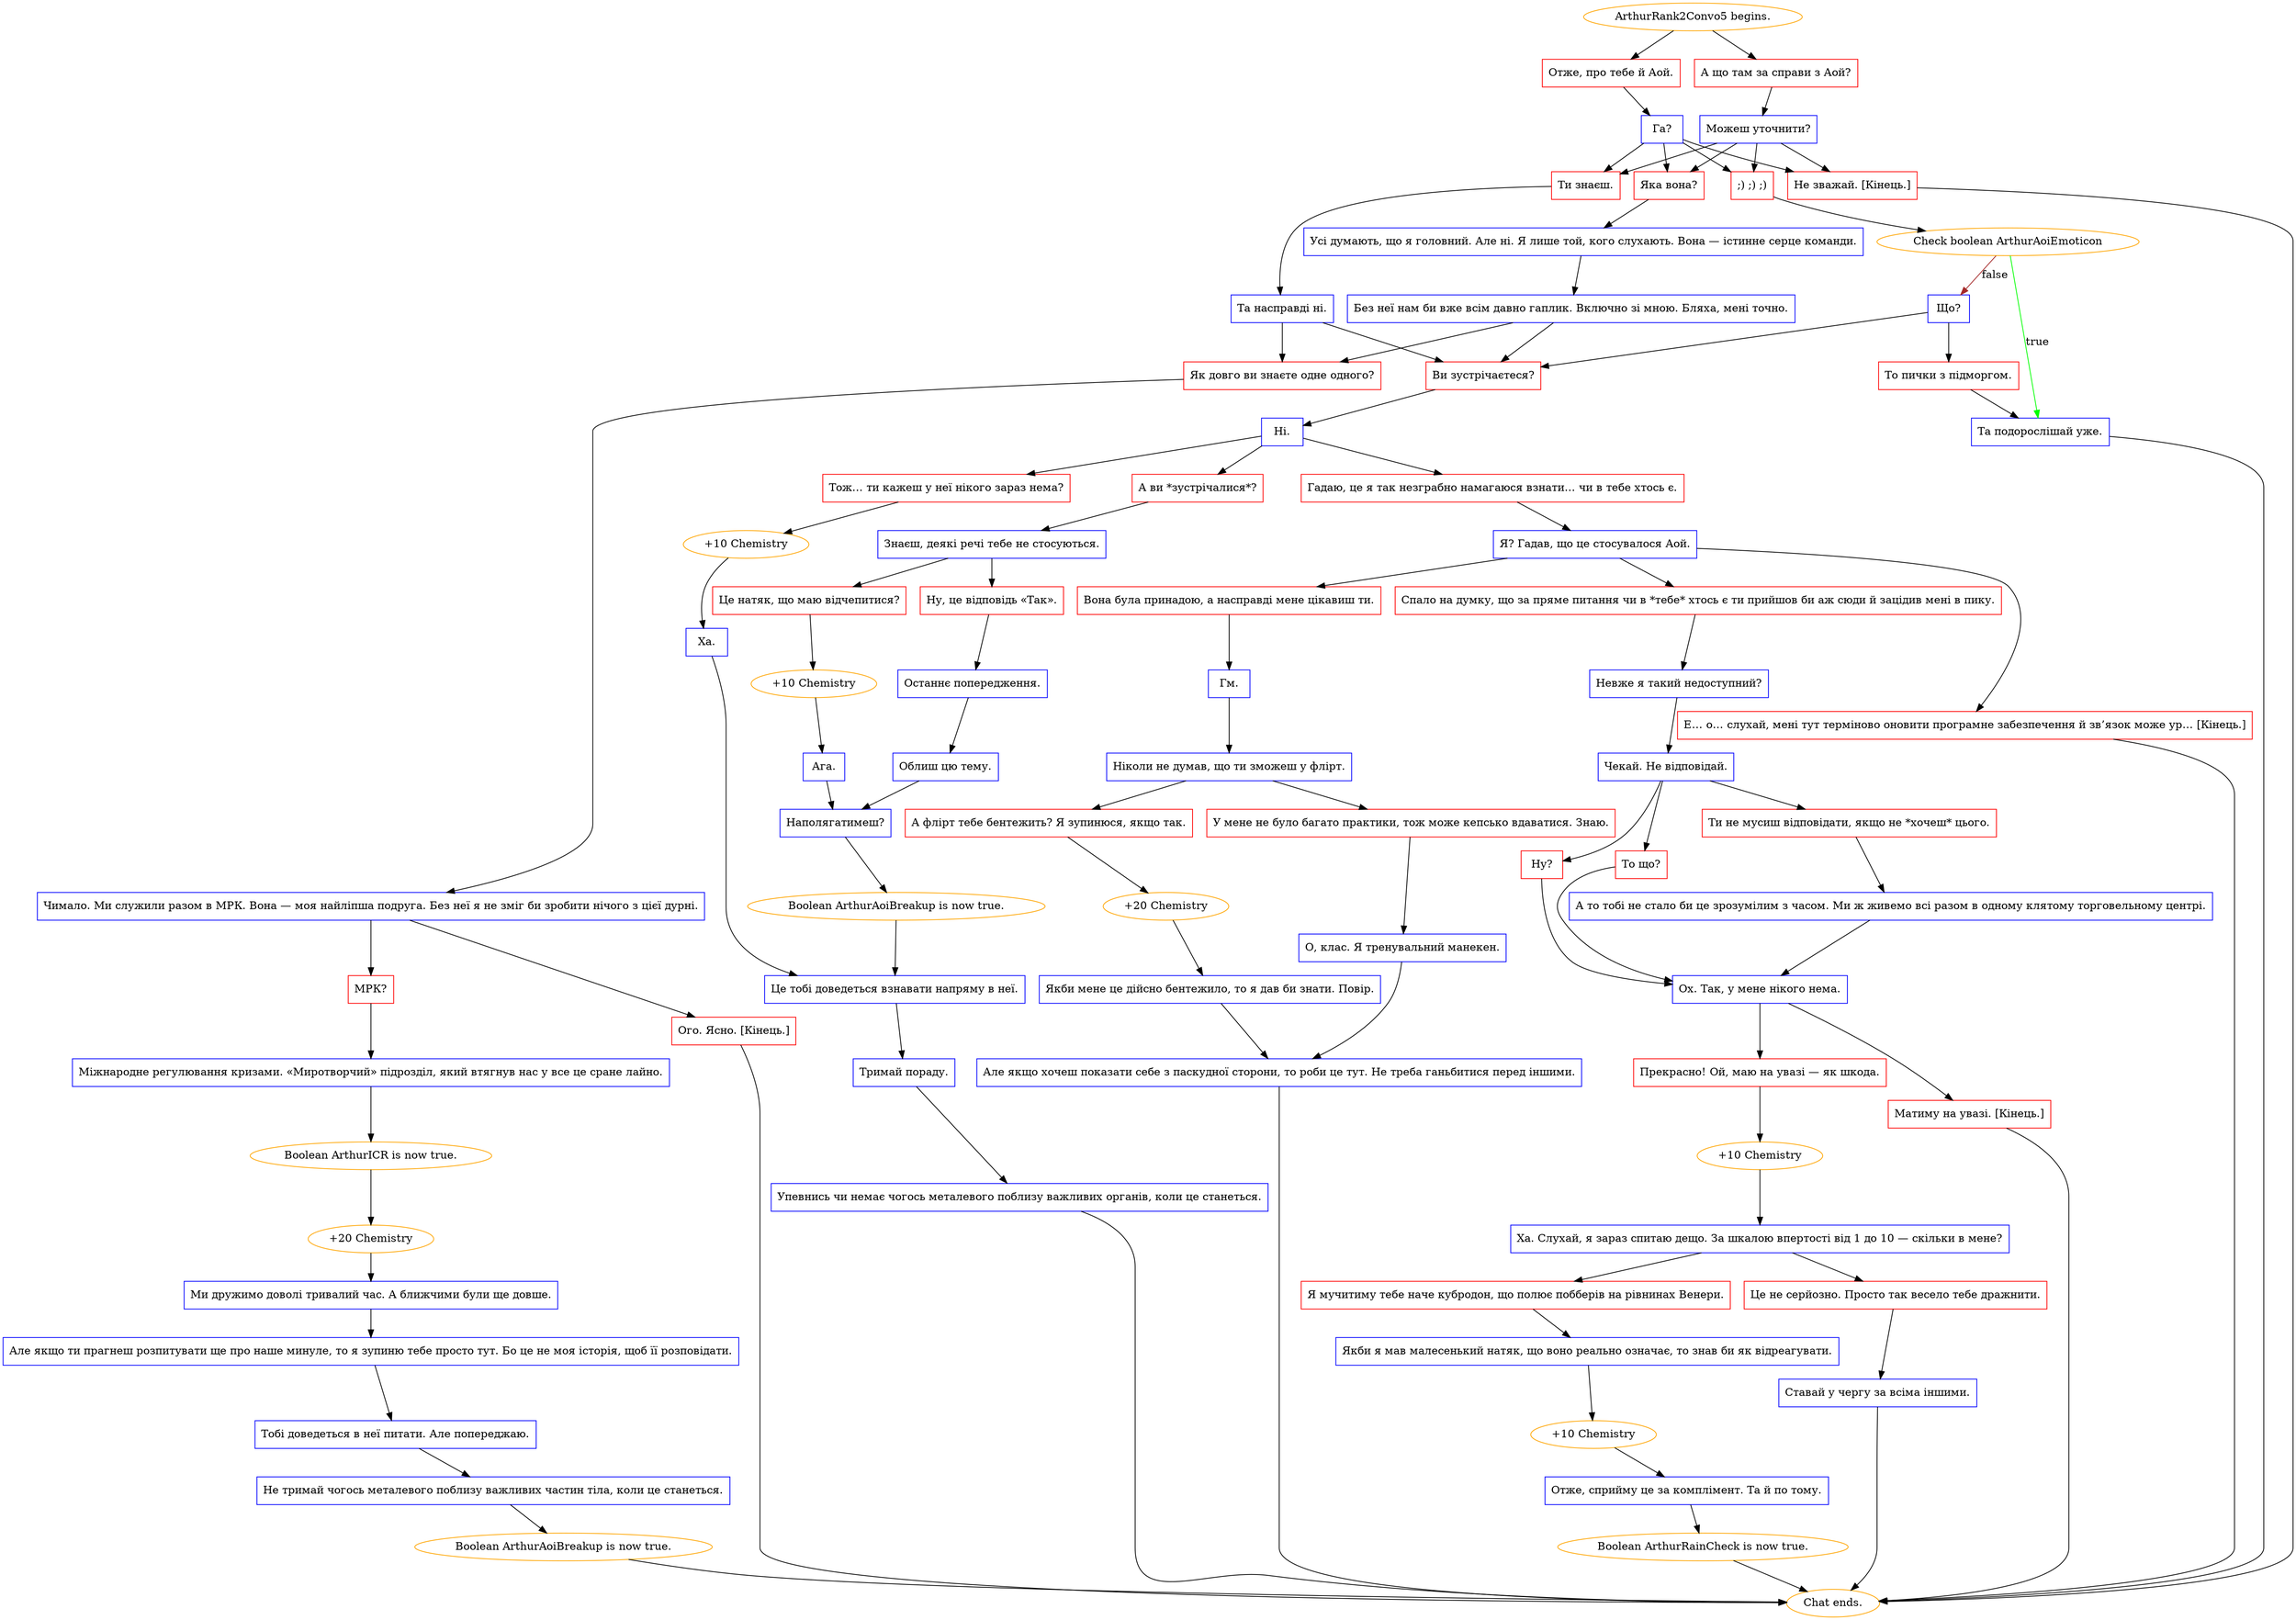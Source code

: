digraph {
	"ArthurRank2Convo5 begins." [color=orange];
		"ArthurRank2Convo5 begins." -> j1640186383;
		"ArthurRank2Convo5 begins." -> j1043942025;
	j1640186383 [label="А що там за справи з Аой?",shape=box,color=red];
		j1640186383 -> j3363136285;
	j1043942025 [label="Отже, про тебе й Аой.",shape=box,color=red];
		j1043942025 -> j2191312527;
	j3363136285 [label="Можеш уточнити?",shape=box,color=blue];
		j3363136285 -> j3742180051;
		j3363136285 -> j2000535900;
		j3363136285 -> j3444455187;
		j3363136285 -> j3494812112;
	j2191312527 [label="Га?",shape=box,color=blue];
		j2191312527 -> j3742180051;
		j2191312527 -> j2000535900;
		j2191312527 -> j3444455187;
		j2191312527 -> j3494812112;
	j3742180051 [label="Яка вона?",shape=box,color=red];
		j3742180051 -> j3075702293;
	j2000535900 [label="Ти знаєш.",shape=box,color=red];
		j2000535900 -> j599625988;
	j3444455187 [label=";) ;) ;)",shape=box,color=red];
		j3444455187 -> j2572511845;
	j3494812112 [label="Не зважай. [Кінець.]",shape=box,color=red];
		j3494812112 -> "Chat ends.";
	j3075702293 [label="Усі думають, що я головний. Але ні. Я лише той, кого слухають. Вона — істинне серце команди.",shape=box,color=blue];
		j3075702293 -> j750048623;
	j599625988 [label="Та насправді ні.",shape=box,color=blue];
		j599625988 -> j1645875890;
		j599625988 -> j1190231560;
	j2572511845 [label="Check boolean ArthurAoiEmoticon",color=orange];
		j2572511845 -> j3844301283 [label=true,color=green];
		j2572511845 -> j4053999322 [label=false,color=brown];
	"Chat ends." [color=orange];
	j750048623 [label="Без неї нам би вже всім давно гаплик. Включно зі мною. Бляха, мені точно.",shape=box,color=blue];
		j750048623 -> j1190231560;
		j750048623 -> j1645875890;
	j1645875890 [label="Ви зустрічаєтеся?",shape=box,color=red];
		j1645875890 -> j2425202479;
	j1190231560 [label="Як довго ви знаєте одне одного?",shape=box,color=red];
		j1190231560 -> j3537994097;
	j3844301283 [label="Та подорослішай уже.",shape=box,color=blue];
		j3844301283 -> "Chat ends.";
	j4053999322 [label="Що?",shape=box,color=blue];
		j4053999322 -> j1631034339;
		j4053999322 -> j1645875890;
	j2425202479 [label="Ні.",shape=box,color=blue];
		j2425202479 -> j1939317582;
		j2425202479 -> j2261044590;
		j2425202479 -> j2070131463;
	j3537994097 [label="Чимало. Ми служили разом в МРК. Вона — моя найліпша подруга. Без неї я не зміг би зробити нічого з цієї дурні.",shape=box,color=blue];
		j3537994097 -> j2622550433;
		j3537994097 -> j732239714;
	j1631034339 [label="То пички з підморгом.",shape=box,color=red];
		j1631034339 -> j3844301283;
	j1939317582 [label="Тож… ти кажеш у неї нікого зараз нема?",shape=box,color=red];
		j1939317582 -> j2285152800;
	j2261044590 [label="А ви *зустрічалися*?",shape=box,color=red];
		j2261044590 -> j2222317996;
	j2070131463 [label="Гадаю, це я так незграбно намагаюся взнати… чи в тебе хтось є.",shape=box,color=red];
		j2070131463 -> j2311108317;
	j2622550433 [label="МРК?",shape=box,color=red];
		j2622550433 -> j244965296;
	j732239714 [label="Ого. Ясно. [Кінець.]",shape=box,color=red];
		j732239714 -> "Chat ends.";
	j2285152800 [label="+10 Chemistry",color=orange];
		j2285152800 -> j3668462028;
	j2222317996 [label="Знаєш, деякі речі тебе не стосуються.",shape=box,color=blue];
		j2222317996 -> j1041516829;
		j2222317996 -> j1708077238;
	j2311108317 [label="Я? Гадав, що це стосувалося Аой.",shape=box,color=blue];
		j2311108317 -> j3694813402;
		j2311108317 -> j1227534274;
		j2311108317 -> j1837005051;
	j244965296 [label="Міжнародне регулювання кризами. «Миротворчий» підрозділ, який втягнув нас у все це сране лайно.",shape=box,color=blue];
		j244965296 -> j903212727;
	j3668462028 [label="Ха.",shape=box,color=blue];
		j3668462028 -> j1216913009;
	j1041516829 [label="Ну, це відповідь «Так».",shape=box,color=red];
		j1041516829 -> j2676483069;
	j1708077238 [label="Це натяк, що маю відчепитися?",shape=box,color=red];
		j1708077238 -> j2095406623;
	j3694813402 [label="Вона була принадою, а насправді мене цікавиш ти.",shape=box,color=red];
		j3694813402 -> j4104594512;
	j1227534274 [label="Спало на думку, що за пряме питання чи в *тебе* хтось є ти прийшов би аж сюди й зацідив мені в пику.",shape=box,color=red];
		j1227534274 -> j489751038;
	j1837005051 [label="Е… о… слухай, мені тут терміново оновити програмне забезпечення й зв’язок може ур… [Кінець.]",shape=box,color=red];
		j1837005051 -> "Chat ends.";
	j903212727 [label="Boolean ArthurICR is now true.",color=orange];
		j903212727 -> j1491512948;
	j1216913009 [label="Це тобі доведеться взнавати напряму в неї.",shape=box,color=blue];
		j1216913009 -> j4096903675;
	j2676483069 [label="Останнє попередження.",shape=box,color=blue];
		j2676483069 -> j1143317659;
	j2095406623 [label="+10 Chemistry",color=orange];
		j2095406623 -> j1898102955;
	j4104594512 [label="Гм.",shape=box,color=blue];
		j4104594512 -> j798764205;
	j489751038 [label="Невже я такий недоступний?",shape=box,color=blue];
		j489751038 -> j3439188598;
	j1491512948 [label="+20 Chemistry",color=orange];
		j1491512948 -> j1214361881;
	j4096903675 [label="Тримай пораду.",shape=box,color=blue];
		j4096903675 -> j3616310329;
	j1143317659 [label="Облиш цю тему.",shape=box,color=blue];
		j1143317659 -> j1044387345;
	j1898102955 [label="Ага.",shape=box,color=blue];
		j1898102955 -> j1044387345;
	j798764205 [label="Ніколи не думав, що ти зможеш у флірт.",shape=box,color=blue];
		j798764205 -> j2782317011;
		j798764205 -> j2352094829;
	j3439188598 [label="Чекай. Не відповідай.",shape=box,color=blue];
		j3439188598 -> j1429877038;
		j3439188598 -> j2740324340;
		j3439188598 -> j277278253;
	j1214361881 [label="Ми дружимо доволі тривалий час. А ближчими були ще довше.",shape=box,color=blue];
		j1214361881 -> j3629618121;
	j3616310329 [label="Упевнись чи немає чогось металевого поблизу важливих органів, коли це станеться.",shape=box,color=blue];
		j3616310329 -> "Chat ends.";
	j1044387345 [label="Наполягатимеш?",shape=box,color=blue];
		j1044387345 -> j1457569893;
	j2782317011 [label="А флірт тебе бентежить? Я зупинюся, якщо так.",shape=box,color=red];
		j2782317011 -> j3440918227;
	j2352094829 [label="У мене не було багато практики, тож може кепсько вдаватися. Знаю.",shape=box,color=red];
		j2352094829 -> j725255343;
	j1429877038 [label="Ну?",shape=box,color=red];
		j1429877038 -> j3922053603;
	j2740324340 [label="То що?",shape=box,color=red];
		j2740324340 -> j3922053603;
	j277278253 [label="Ти не мусиш відповідати, якщо не *хочеш* цього.",shape=box,color=red];
		j277278253 -> j2802622607;
	j3629618121 [label="Але якщо ти прагнеш розпитувати ще про наше минуле, то я зупиню тебе просто тут. Бо це не моя історія, щоб її розповідати.",shape=box,color=blue];
		j3629618121 -> j1392431004;
	j1457569893 [label="Boolean ArthurAoiBreakup is now true.",color=orange];
		j1457569893 -> j1216913009;
	j3440918227 [label="+20 Chemistry",color=orange];
		j3440918227 -> j2046137961;
	j725255343 [label="О, клас. Я тренувальний манекен.",shape=box,color=blue];
		j725255343 -> j4027913205;
	j3922053603 [label="Ох. Так, у мене нікого нема.",shape=box,color=blue];
		j3922053603 -> j2353668374;
		j3922053603 -> j1173678175;
	j2802622607 [label="А то тобі не стало би це зрозумілим з часом. Ми ж живемо всі разом в одному клятому торговельному центрі.",shape=box,color=blue];
		j2802622607 -> j3922053603;
	j1392431004 [label="Тобі доведеться в неї питати. Але попереджаю.",shape=box,color=blue];
		j1392431004 -> j2147750222;
	j2046137961 [label="Якби мене це дійсно бентежило, то я дав би знати. Повір.",shape=box,color=blue];
		j2046137961 -> j4027913205;
	j4027913205 [label="Але якщо хочеш показати себе з паскудної сторони, то роби це тут. Не треба ганьбитися перед іншими.",shape=box,color=blue];
		j4027913205 -> "Chat ends.";
	j2353668374 [label="Прекрасно! Ой, маю на увазі — як шкода.",shape=box,color=red];
		j2353668374 -> j1245345219;
	j1173678175 [label="Матиму на увазі. [Кінець.]",shape=box,color=red];
		j1173678175 -> "Chat ends.";
	j2147750222 [label="Не тримай чогось металевого поблизу важливих частин тіла, коли це станеться.",shape=box,color=blue];
		j2147750222 -> j122023758;
	j1245345219 [label="+10 Chemistry",color=orange];
		j1245345219 -> j3927462487;
	j122023758 [label="Boolean ArthurAoiBreakup is now true.",color=orange];
		j122023758 -> "Chat ends.";
	j3927462487 [label="Ха. Слухай, я зараз спитаю дещо. За шкалою впертості від 1 до 10 — скільки в мене?",shape=box,color=blue];
		j3927462487 -> j3936506706;
		j3927462487 -> j879208204;
	j3936506706 [label="Я мучитиму тебе наче кубродон, що полює побберів на рівнинах Венери.",shape=box,color=red];
		j3936506706 -> j1863491980;
	j879208204 [label="Це не серйозно. Просто так весело тебе дражнити.",shape=box,color=red];
		j879208204 -> j1852360664;
	j1863491980 [label="Якби я мав малесенький натяк, що воно реально означає, то знав би як відреагувати.",shape=box,color=blue];
		j1863491980 -> j2734733458;
	j1852360664 [label="Ставай у чергу за всіма іншими.",shape=box,color=blue];
		j1852360664 -> "Chat ends.";
	j2734733458 [label="+10 Chemistry",color=orange];
		j2734733458 -> j999777206;
	j999777206 [label="Отже, сприйму це за комплімент. Та й по тому.",shape=box,color=blue];
		j999777206 -> j1820130911;
	j1820130911 [label="Boolean ArthurRainCheck is now true.",color=orange];
		j1820130911 -> "Chat ends.";
}